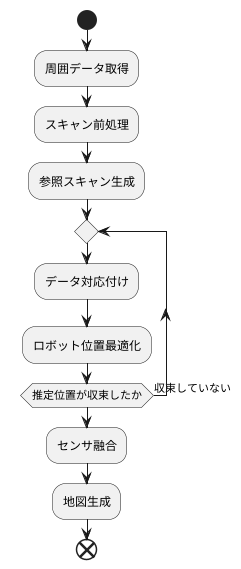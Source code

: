 @startuml slam_procedure
start
:周囲データ取得;
:スキャン前処理;
:参照スキャン生成;
repeat
  :データ対応付け;
  :ロボット位置最適化;
repeat while(推定位置が収束したか) is (収束していない)
:センサ融合;
:地図生成;
end
skinparam backgroundColor transparent
@enduml